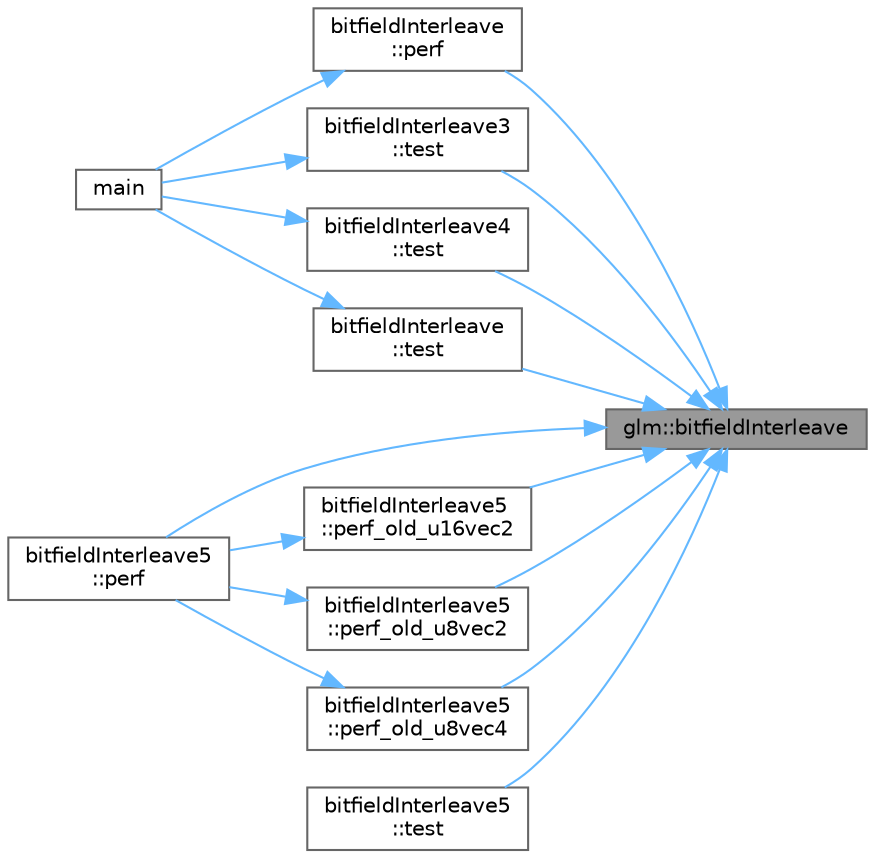digraph "glm::bitfieldInterleave"
{
 // LATEX_PDF_SIZE
  bgcolor="transparent";
  edge [fontname=Helvetica,fontsize=10,labelfontname=Helvetica,labelfontsize=10];
  node [fontname=Helvetica,fontsize=10,shape=box,height=0.2,width=0.4];
  rankdir="RL";
  Node1 [id="Node000001",label="glm::bitfieldInterleave",height=0.2,width=0.4,color="gray40", fillcolor="grey60", style="filled", fontcolor="black",tooltip=" "];
  Node1 -> Node2 [id="edge33_Node000001_Node000002",dir="back",color="steelblue1",style="solid",tooltip=" "];
  Node2 [id="Node000002",label="bitfieldInterleave\l::perf",height=0.2,width=0.4,color="grey40", fillcolor="white", style="filled",URL="$namespacebitfield_interleave.html#a07f3178b453a246f27f81a6295f71a36",tooltip=" "];
  Node2 -> Node3 [id="edge34_Node000002_Node000003",dir="back",color="steelblue1",style="solid",tooltip=" "];
  Node3 [id="Node000003",label="main",height=0.2,width=0.4,color="grey40", fillcolor="white", style="filled",URL="$_classes_2lib_2glm_2test_2gtc_2gtc__bitfield_8cpp.html#ae66f6b31b5ad750f1fe042a706a4e3d4",tooltip=" "];
  Node1 -> Node4 [id="edge35_Node000001_Node000004",dir="back",color="steelblue1",style="solid",tooltip=" "];
  Node4 [id="Node000004",label="bitfieldInterleave5\l::perf",height=0.2,width=0.4,color="grey40", fillcolor="white", style="filled",URL="$namespacebitfield_interleave5.html#a39a16f9387a6211d0a9cc895cfdc09e9",tooltip=" "];
  Node1 -> Node5 [id="edge36_Node000001_Node000005",dir="back",color="steelblue1",style="solid",tooltip=" "];
  Node5 [id="Node000005",label="bitfieldInterleave5\l::perf_old_u16vec2",height=0.2,width=0.4,color="grey40", fillcolor="white", style="filled",URL="$namespacebitfield_interleave5.html#a2093443a465e70fe3857105cd7d1e028",tooltip=" "];
  Node5 -> Node4 [id="edge37_Node000005_Node000004",dir="back",color="steelblue1",style="solid",tooltip=" "];
  Node1 -> Node6 [id="edge38_Node000001_Node000006",dir="back",color="steelblue1",style="solid",tooltip=" "];
  Node6 [id="Node000006",label="bitfieldInterleave5\l::perf_old_u8vec2",height=0.2,width=0.4,color="grey40", fillcolor="white", style="filled",URL="$namespacebitfield_interleave5.html#af44d6a2123b11115702258a74ec333e6",tooltip=" "];
  Node6 -> Node4 [id="edge39_Node000006_Node000004",dir="back",color="steelblue1",style="solid",tooltip=" "];
  Node1 -> Node7 [id="edge40_Node000001_Node000007",dir="back",color="steelblue1",style="solid",tooltip=" "];
  Node7 [id="Node000007",label="bitfieldInterleave5\l::perf_old_u8vec4",height=0.2,width=0.4,color="grey40", fillcolor="white", style="filled",URL="$namespacebitfield_interleave5.html#a43c198bb3fe1b9fd8285651d42784177",tooltip=" "];
  Node7 -> Node4 [id="edge41_Node000007_Node000004",dir="back",color="steelblue1",style="solid",tooltip=" "];
  Node1 -> Node8 [id="edge42_Node000001_Node000008",dir="back",color="steelblue1",style="solid",tooltip=" "];
  Node8 [id="Node000008",label="bitfieldInterleave3\l::test",height=0.2,width=0.4,color="grey40", fillcolor="white", style="filled",URL="$namespacebitfield_interleave3.html#ada8ff3e9dde8cff27471d8658f1c9022",tooltip=" "];
  Node8 -> Node3 [id="edge43_Node000008_Node000003",dir="back",color="steelblue1",style="solid",tooltip=" "];
  Node1 -> Node9 [id="edge44_Node000001_Node000009",dir="back",color="steelblue1",style="solid",tooltip=" "];
  Node9 [id="Node000009",label="bitfieldInterleave4\l::test",height=0.2,width=0.4,color="grey40", fillcolor="white", style="filled",URL="$namespacebitfield_interleave4.html#a4cfc1c2e4420ff14f03959eab9ded4fa",tooltip=" "];
  Node9 -> Node3 [id="edge45_Node000009_Node000003",dir="back",color="steelblue1",style="solid",tooltip=" "];
  Node1 -> Node10 [id="edge46_Node000001_Node000010",dir="back",color="steelblue1",style="solid",tooltip=" "];
  Node10 [id="Node000010",label="bitfieldInterleave\l::test",height=0.2,width=0.4,color="grey40", fillcolor="white", style="filled",URL="$namespacebitfield_interleave.html#a6ba77b78c224fa07cd4b0e6395f1d20b",tooltip=" "];
  Node10 -> Node3 [id="edge47_Node000010_Node000003",dir="back",color="steelblue1",style="solid",tooltip=" "];
  Node1 -> Node11 [id="edge48_Node000001_Node000011",dir="back",color="steelblue1",style="solid",tooltip=" "];
  Node11 [id="Node000011",label="bitfieldInterleave5\l::test",height=0.2,width=0.4,color="grey40", fillcolor="white", style="filled",URL="$namespacebitfield_interleave5.html#a40baff208c68046818c8df242b0c89bb",tooltip=" "];
}
